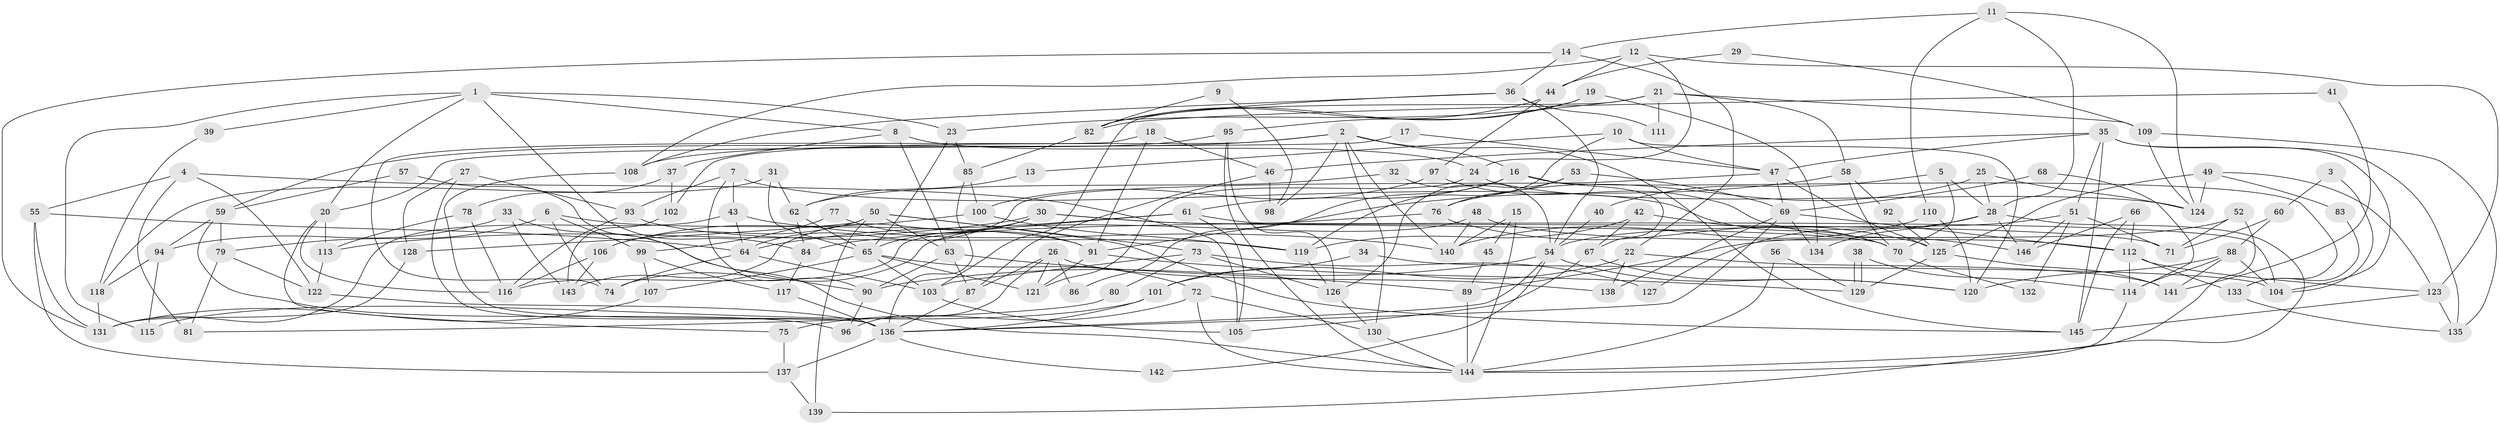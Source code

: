 // Generated by graph-tools (version 1.1) at 2025/02/03/09/25 03:02:09]
// undirected, 146 vertices, 292 edges
graph export_dot {
graph [start="1"]
  node [color=gray90,style=filled];
  1;
  2;
  3;
  4;
  5;
  6;
  7;
  8;
  9;
  10;
  11;
  12;
  13;
  14;
  15;
  16;
  17;
  18;
  19;
  20;
  21;
  22;
  23;
  24;
  25;
  26;
  27;
  28;
  29;
  30;
  31;
  32;
  33;
  34;
  35;
  36;
  37;
  38;
  39;
  40;
  41;
  42;
  43;
  44;
  45;
  46;
  47;
  48;
  49;
  50;
  51;
  52;
  53;
  54;
  55;
  56;
  57;
  58;
  59;
  60;
  61;
  62;
  63;
  64;
  65;
  66;
  67;
  68;
  69;
  70;
  71;
  72;
  73;
  74;
  75;
  76;
  77;
  78;
  79;
  80;
  81;
  82;
  83;
  84;
  85;
  86;
  87;
  88;
  89;
  90;
  91;
  92;
  93;
  94;
  95;
  96;
  97;
  98;
  99;
  100;
  101;
  102;
  103;
  104;
  105;
  106;
  107;
  108;
  109;
  110;
  111;
  112;
  113;
  114;
  115;
  116;
  117;
  118;
  119;
  120;
  121;
  122;
  123;
  124;
  125;
  126;
  127;
  128;
  129;
  130;
  131;
  132;
  133;
  134;
  135;
  136;
  137;
  138;
  139;
  140;
  141;
  142;
  143;
  144;
  145;
  146;
  1 -- 115;
  1 -- 23;
  1 -- 8;
  1 -- 20;
  1 -- 39;
  1 -- 84;
  2 -- 145;
  2 -- 16;
  2 -- 59;
  2 -- 98;
  2 -- 102;
  2 -- 130;
  2 -- 140;
  3 -- 60;
  3 -- 104;
  4 -- 105;
  4 -- 122;
  4 -- 55;
  4 -- 81;
  5 -- 70;
  5 -- 28;
  5 -- 40;
  6 -- 91;
  6 -- 74;
  6 -- 79;
  6 -- 99;
  7 -- 43;
  7 -- 93;
  7 -- 70;
  7 -- 90;
  8 -- 63;
  8 -- 24;
  8 -- 37;
  9 -- 82;
  9 -- 98;
  10 -- 120;
  10 -- 47;
  10 -- 13;
  10 -- 119;
  11 -- 28;
  11 -- 124;
  11 -- 14;
  11 -- 110;
  12 -- 108;
  12 -- 123;
  12 -- 24;
  12 -- 44;
  13 -- 62;
  14 -- 22;
  14 -- 36;
  14 -- 131;
  15 -- 140;
  15 -- 144;
  15 -- 45;
  16 -- 67;
  16 -- 61;
  16 -- 86;
  16 -- 133;
  17 -- 47;
  17 -- 20;
  18 -- 91;
  18 -- 74;
  18 -- 46;
  19 -- 134;
  19 -- 95;
  19 -- 82;
  20 -- 116;
  20 -- 75;
  20 -- 113;
  21 -- 103;
  21 -- 23;
  21 -- 58;
  21 -- 109;
  21 -- 111;
  22 -- 141;
  22 -- 138;
  22 -- 101;
  23 -- 65;
  23 -- 85;
  24 -- 121;
  24 -- 124;
  25 -- 28;
  25 -- 124;
  25 -- 76;
  26 -- 87;
  26 -- 96;
  26 -- 86;
  26 -- 121;
  26 -- 138;
  27 -- 93;
  27 -- 136;
  27 -- 128;
  28 -- 146;
  28 -- 139;
  28 -- 127;
  28 -- 134;
  29 -- 109;
  29 -- 44;
  30 -- 70;
  30 -- 71;
  30 -- 65;
  30 -- 113;
  30 -- 143;
  31 -- 65;
  31 -- 118;
  31 -- 62;
  32 -- 62;
  32 -- 54;
  33 -- 143;
  33 -- 90;
  33 -- 94;
  34 -- 104;
  34 -- 101;
  35 -- 51;
  35 -- 145;
  35 -- 46;
  35 -- 47;
  35 -- 104;
  35 -- 135;
  36 -- 82;
  36 -- 54;
  36 -- 108;
  36 -- 111;
  37 -- 102;
  37 -- 78;
  38 -- 129;
  38 -- 129;
  38 -- 114;
  39 -- 118;
  40 -- 54;
  41 -- 82;
  41 -- 141;
  42 -- 119;
  42 -- 70;
  42 -- 67;
  43 -- 140;
  43 -- 131;
  43 -- 64;
  44 -- 82;
  44 -- 97;
  45 -- 89;
  46 -- 87;
  46 -- 98;
  47 -- 64;
  47 -- 69;
  47 -- 125;
  48 -- 140;
  48 -- 112;
  48 -- 74;
  49 -- 124;
  49 -- 125;
  49 -- 83;
  49 -- 123;
  50 -- 63;
  50 -- 128;
  50 -- 73;
  50 -- 106;
  50 -- 139;
  50 -- 145;
  51 -- 146;
  51 -- 54;
  51 -- 71;
  51 -- 132;
  52 -- 144;
  52 -- 89;
  52 -- 71;
  53 -- 69;
  53 -- 126;
  53 -- 76;
  54 -- 120;
  54 -- 90;
  54 -- 136;
  54 -- 142;
  55 -- 131;
  55 -- 64;
  55 -- 137;
  56 -- 129;
  56 -- 144;
  57 -- 59;
  57 -- 144;
  58 -- 91;
  58 -- 70;
  58 -- 92;
  59 -- 79;
  59 -- 94;
  59 -- 96;
  60 -- 71;
  60 -- 88;
  61 -- 64;
  61 -- 84;
  61 -- 104;
  61 -- 105;
  62 -- 65;
  62 -- 84;
  63 -- 87;
  63 -- 90;
  63 -- 89;
  64 -- 74;
  64 -- 103;
  65 -- 121;
  65 -- 72;
  65 -- 103;
  65 -- 107;
  66 -- 145;
  66 -- 112;
  66 -- 146;
  67 -- 105;
  67 -- 120;
  68 -- 114;
  68 -- 69;
  69 -- 136;
  69 -- 112;
  69 -- 134;
  69 -- 138;
  70 -- 132;
  72 -- 75;
  72 -- 130;
  72 -- 144;
  73 -- 103;
  73 -- 80;
  73 -- 126;
  73 -- 127;
  75 -- 137;
  76 -- 116;
  76 -- 125;
  77 -- 91;
  77 -- 99;
  78 -- 113;
  78 -- 116;
  79 -- 122;
  79 -- 81;
  80 -- 81;
  82 -- 85;
  83 -- 133;
  84 -- 117;
  85 -- 136;
  85 -- 100;
  87 -- 136;
  88 -- 104;
  88 -- 114;
  88 -- 120;
  88 -- 141;
  89 -- 144;
  90 -- 96;
  91 -- 129;
  91 -- 121;
  92 -- 125;
  93 -- 119;
  93 -- 116;
  94 -- 115;
  94 -- 118;
  95 -- 144;
  95 -- 126;
  95 -- 108;
  97 -- 100;
  97 -- 146;
  99 -- 117;
  99 -- 107;
  100 -- 119;
  100 -- 106;
  101 -- 136;
  101 -- 115;
  102 -- 143;
  103 -- 105;
  106 -- 116;
  106 -- 143;
  107 -- 131;
  108 -- 136;
  109 -- 135;
  109 -- 124;
  110 -- 120;
  110 -- 140;
  112 -- 133;
  112 -- 114;
  112 -- 123;
  113 -- 122;
  114 -- 144;
  117 -- 136;
  118 -- 131;
  119 -- 126;
  122 -- 136;
  123 -- 135;
  123 -- 145;
  125 -- 129;
  125 -- 141;
  126 -- 130;
  128 -- 131;
  130 -- 144;
  133 -- 135;
  136 -- 137;
  136 -- 142;
  137 -- 139;
}

